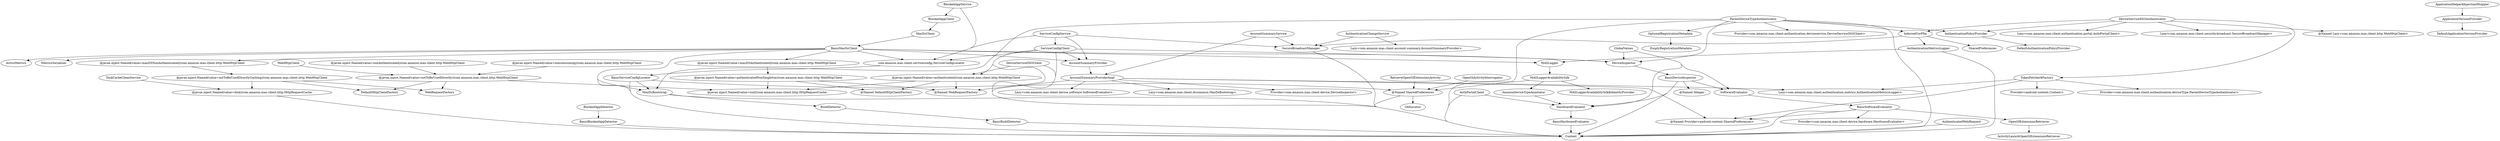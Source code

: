 digraph G1 {
  concentrate = true;
  n2 [label="@Named SharedPreferences"];
  n2 -> Context;
  n2 -> Obfuscator;
  n3 [label="@javax.inject.Named(value=authenticated)/com.amazon.mas.client.http.WebHttpClient"];
  n4 [label="@Named DefaultHttpClientFactory"];
  n3 -> n4;
  n5 [label="@Named WebRequestFactory"];
  n3 -> n5;
  n6 [label="@javax.inject.Named(value=null)/com.amazon.mas.client.http.HttpRequestCache"];
  n3 -> n6;
  n7 [label="@javax.inject.Named(value=authenticatedNonSingleton)/com.amazon.mas.client.http.WebHttpClient"];
  n7 -> n4;
  n7 -> n5;
  n7 -> n6;
  n8 [label="@javax.inject.Named(value=disk)/com.amazon.mas.client.http.HttpRequestCache"];
  n8 -> Context;
  n9 [label="@javax.inject.Named(value=masDSAuthenticated)/com.amazon.mas.client.http.WebHttpClient"];
  n9 -> n7;
  n10 [label="@javax.inject.Named(value=masDSNonAuthenticated)/com.amazon.mas.client.http.WebHttpClient"];
  n11 [label="@javax.inject.Named(value=notToBeUsedDirectlyCaching)/com.amazon.mas.client.http.WebHttpClient"];
  n10 -> n11;
  n12 [label="@javax.inject.Named(value=nonAuthenticated)/com.amazon.mas.client.http.WebHttpClient"];
  n13 [label="@javax.inject.Named(value=notToBeUsedDirectly)/com.amazon.mas.client.http.WebHttpClient"];
  n12 -> n13;
  n14 [label="@javax.inject.Named(value=nonconsuming)/com.amazon.mas.client.http.WebHttpClient"];
  n14 -> n13;
  n13 -> n6;
  n13 -> DefaultHttpClientFactory;
  n13 -> WebRequestFactory;
  n11 -> n8;
  n11 -> DefaultHttpClientFactory;
  n11 -> WebRequestFactory;
  AccountSummaryProvider -> AccountSummaryProviderImpl;
  n15 [label="@Named Provider<android.content.SharedPreferences>"];
  AccountSummaryProviderImpl -> n15;
  n16 [label="Provider<com.amazon.mas.client.device.DeviceInspector>"];
  AccountSummaryProviderImpl -> n16;
  n17 [label="Lazy<com.amazon.mas.client.authentication.metrics.AuthenticationMetricsLogger>"];
  AccountSummaryProviderImpl -> n17;
  n18 [label="Lazy<com.amazon.mas.client.device.software.SoftwareEvaluator>"];
  AccountSummaryProviderImpl -> n18;
  n19 [label="Lazy<com.amazon.mas.client.dscommon.MasDsBootstrap>"];
  AccountSummaryProviderImpl -> n19;
  AccountSummaryProviderImpl -> Context;
  AccountSummaryService -> AccountSummaryProviderImpl;
  AccountSummaryService -> SecureBroadcastManager;
  AmazonDeviceTypeAnnotator -> HardwareEvaluator;
  n20 [label="ApplicationHelper$InjectionWrapper"];
  n20 -> ApplicationVersionProvider;
  ApplicationVersionProvider -> DefaultApplicationVersionProvider;
  AuthPortalClient -> Context;
  AuthPortalClient -> HardwareEvaluator;
  AuthenticatedWebRequest -> Context;
  AuthenticationChangeService -> SecureBroadcastManager;
  n21 [label="Lazy<com.amazon.mas.client.account.summary.AccountSummaryProvider>"];
  AuthenticationChangeService -> n21;
  AuthenticationMetricsLogger -> MASLogger;
  AuthenticationMetricsLogger -> Context;
  AuthenticationPolicyProvider -> DefaultAuthenticationPolicyProvider;
  BasicBlockedAppDetector -> Context;
  BasicBuildDetector -> Context;
  n22 [label="@Named Integer"];
  BasicDeviceInspector -> n22;
  BasicDeviceInspector -> Context;
  BasicDeviceInspector -> HardwareEvaluator;
  BasicDeviceInspector -> SoftwareEvaluator;
  BasicHardwareEvaluator -> Context;
  BasicMasDsClient -> MasDsBootstrap;
  BasicMasDsClient -> n9;
  BasicMasDsClient -> n10;
  BasicMasDsClient -> DeviceInspector;
  BasicMasDsClient -> MASLogger;
  BasicMasDsClient -> ActiveMetrics;
  BasicMasDsClient -> Context;
  BasicMasDsClient -> AccountSummaryProvider;
  BasicMasDsClient -> MetricsSerializer;
  n23 [label="com.amazon.mas.client.serviceconfig.ServiceConfigLocator"];
  BasicMasDsClient -> n23;
  BasicServiceConfigLocator -> MasDsBootstrap;
  BasicServiceConfigLocator -> n2;
  BasicServiceConfigLocator -> Context;
  BasicSoftwareEvaluator -> n15;
  n24 [label="Provider<com.amazon.mas.client.device.hardware.HardwareEvaluator>"];
  BasicSoftwareEvaluator -> n24;
  BasicSoftwareEvaluator -> Context;
  BasicSoftwareEvaluator -> OpenGlExtensionsRetriever;
  BlockedAppClient -> MasDsClient;
  BlockedAppDetector -> BasicBlockedAppDetector;
  BlockedAppService -> BlockedAppClient;
  BlockedAppService -> n23;
  BuildDetector -> BasicBuildDetector;
  DeviceInspector -> BasicDeviceInspector;
  DeviceServiceSSOAuthenticator -> InferredCorPfm;
  DeviceServiceSSOAuthenticator -> AuthenticationPolicyProvider;
  n25 [label="@Named Lazy<com.amazon.mas.client.http.WebHttpClient>"];
  DeviceServiceSSOAuthenticator -> n25;
  n26 [label="Lazy<com.amazon.mas.client.authentication.portal.AuthPortalClient>"];
  DeviceServiceSSOAuthenticator -> n26;
  n27 [label="Lazy<com.amazon.mas.client.security.broadcast.SecureBroadcastManager>"];
  DeviceServiceSSOAuthenticator -> n27;
  n28 [label="TokenFetcher$Factory"];
  DeviceServiceSSOAuthenticator -> n28;
  DeviceServiceSSOClient -> n3;
  DeviceServiceSSOClient -> Context;
  DiskCacheCleanService -> n8;
  GlobalValues -> DeviceInspector;
  GlobalValues -> HardwareEvaluator;
  GlobalValues -> SoftwareEvaluator;
  HardwareEvaluator -> BasicHardwareEvaluator;
  InferredCorPfm -> SecureBroadcastManager;
  InferredCorPfm -> SharedPreferences;
  InferredCorPfm -> AuthenticationMetricsLogger;
  MASLogger -> MASLoggerAvailabilitySdk;
  MASLoggerAvailabilitySdk -> AmazonDeviceTypeAnnotator;
  MASLoggerAvailabilitySdk -> Context;
  n29 [label="MASLoggerAvailabilitySdk$IdentityProvider"];
  MASLoggerAvailabilitySdk -> n29;
  MasDsBootstrap -> Context;
  MasDsBootstrap -> BuildDetector;
  MasDsClient -> BasicMasDsClient;
  OpenGlActivityInterrogator -> n2;
  OpenGlExtensionsRetriever -> ActivityLaunchOpenGlExtensionsRetriever;
  OptionalRegistrationMetadata -> EmptyRegistrationMetadata;
  ParentDeviceTypeAuthenticator -> InferredCorPfm;
  ParentDeviceTypeAuthenticator -> MasDsBootstrap;
  ParentDeviceTypeAuthenticator -> AuthenticationPolicyProvider;
  ParentDeviceTypeAuthenticator -> OptionalRegistrationMetadata;
  ParentDeviceTypeAuthenticator -> DeviceInspector;
  n30 [label="Provider<com.amazon.mas.client.authentication.deviceservice.DeviceServiceSSOClient>"];
  ParentDeviceTypeAuthenticator -> n30;
  ParentDeviceTypeAuthenticator -> n2;
  ParentDeviceTypeAuthenticator -> Context;
  RetrieveOpenGlExtensionsActivity -> n2;
  SecureBroadcastManager -> Context;
  ServiceConfigClient -> n3;
  ServiceConfigClient -> n5;
  ServiceConfigClient -> DeviceInspector;
  ServiceConfigClient -> Context;
  ServiceConfigClient -> AccountSummaryProvider;
  ServiceConfigClient -> n23;
  ServiceConfigService -> SecureBroadcastManager;
  ServiceConfigService -> ServiceConfigClient;
  ServiceConfigService -> AccountSummaryProvider;
  ServiceConfigService -> n23;
  SoftwareEvaluator -> BasicSoftwareEvaluator;
  n28 -> n15;
  n31 [label="Provider<android.content.Context>"];
  n28 -> n31;
  n32 [label="Provider<com.amazon.mas.client.authentication.deviceType.ParentDeviceTypeAuthenticator>"];
  n28 -> n32;
  n28 -> n17;
  WebHttpClient -> n13;
  n23 -> BasicServiceConfigLocator;
}
